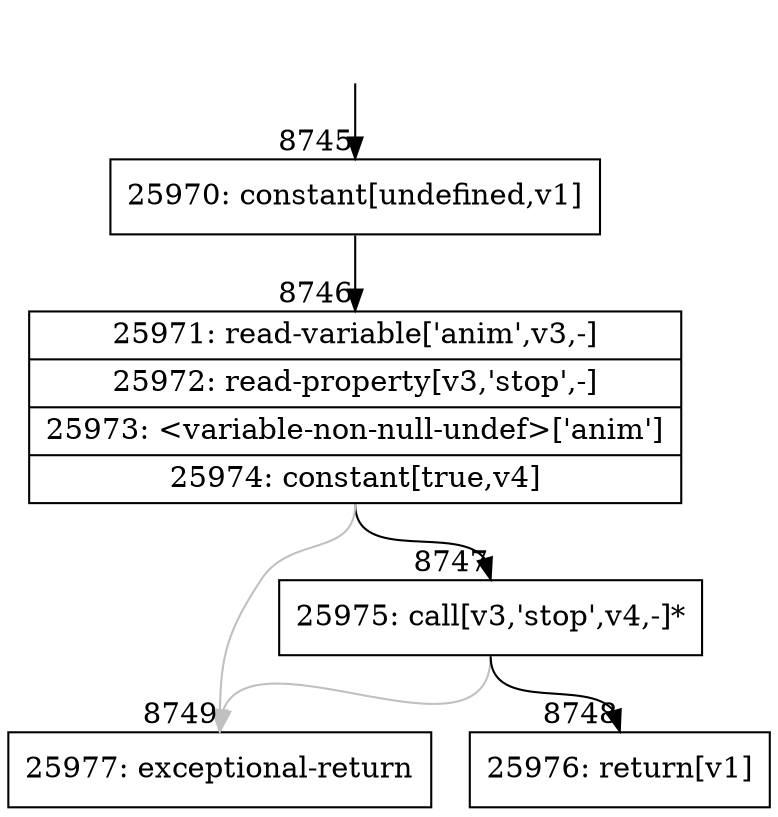 digraph {
rankdir="TD"
BB_entry545[shape=none,label=""];
BB_entry545 -> BB8745 [tailport=s, headport=n, headlabel="    8745"]
BB8745 [shape=record label="{25970: constant[undefined,v1]}" ] 
BB8745 -> BB8746 [tailport=s, headport=n, headlabel="      8746"]
BB8746 [shape=record label="{25971: read-variable['anim',v3,-]|25972: read-property[v3,'stop',-]|25973: \<variable-non-null-undef\>['anim']|25974: constant[true,v4]}" ] 
BB8746 -> BB8747 [tailport=s, headport=n, headlabel="      8747"]
BB8746 -> BB8749 [tailport=s, headport=n, color=gray, headlabel="      8749"]
BB8747 [shape=record label="{25975: call[v3,'stop',v4,-]*}" ] 
BB8747 -> BB8748 [tailport=s, headport=n, headlabel="      8748"]
BB8747 -> BB8749 [tailport=s, headport=n, color=gray]
BB8748 [shape=record label="{25976: return[v1]}" ] 
BB8749 [shape=record label="{25977: exceptional-return}" ] 
}
